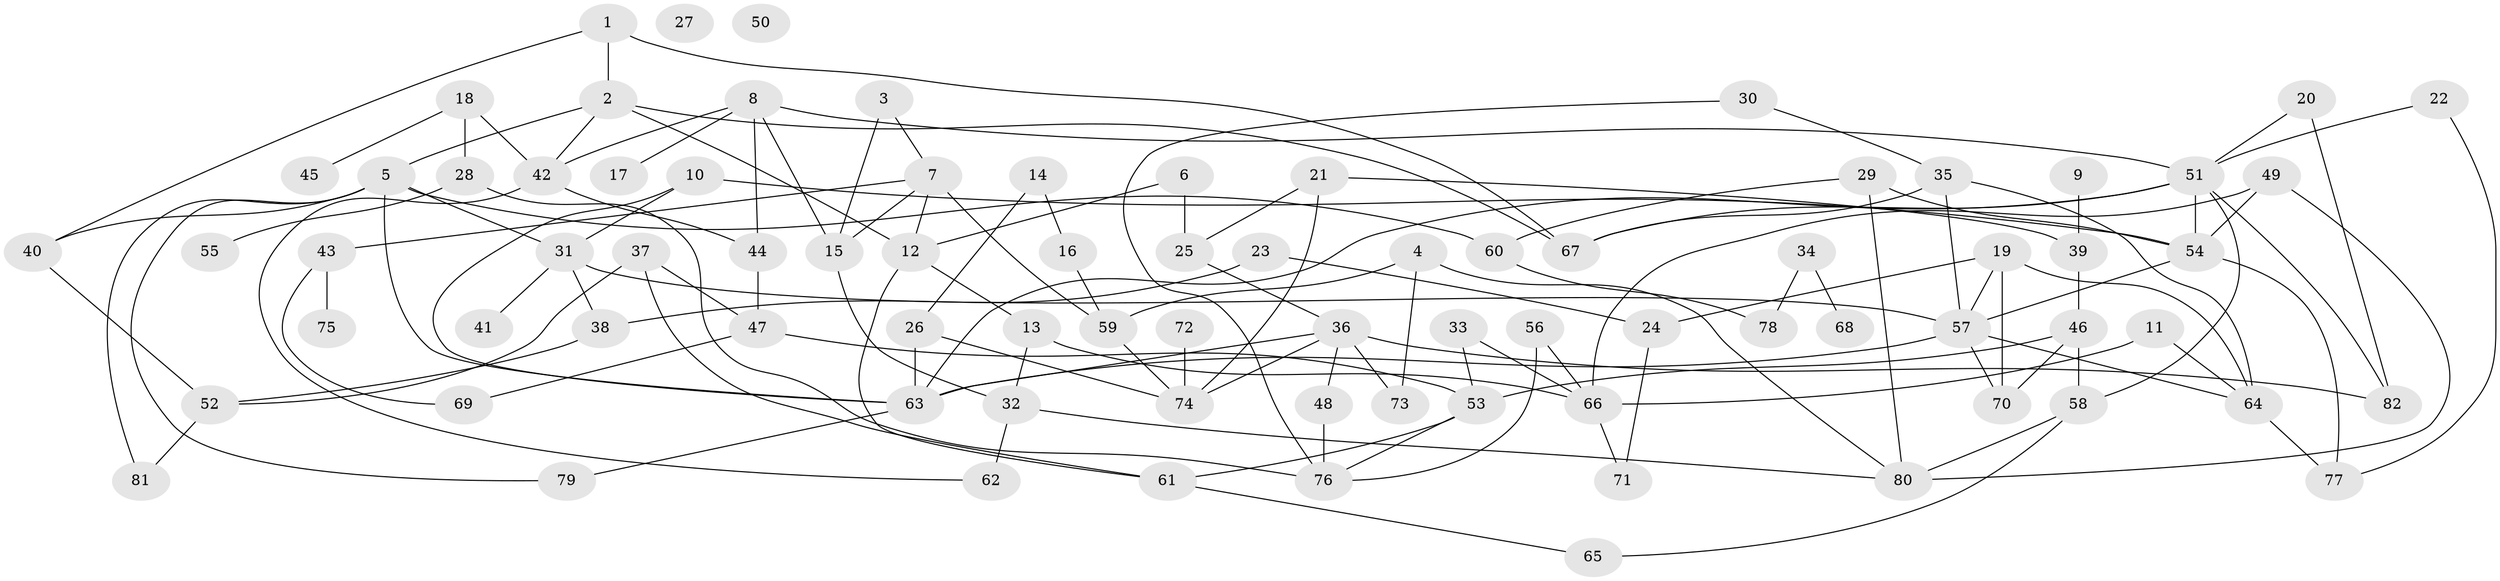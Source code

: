 // Generated by graph-tools (version 1.1) at 2025/49/03/09/25 03:49:07]
// undirected, 82 vertices, 131 edges
graph export_dot {
graph [start="1"]
  node [color=gray90,style=filled];
  1;
  2;
  3;
  4;
  5;
  6;
  7;
  8;
  9;
  10;
  11;
  12;
  13;
  14;
  15;
  16;
  17;
  18;
  19;
  20;
  21;
  22;
  23;
  24;
  25;
  26;
  27;
  28;
  29;
  30;
  31;
  32;
  33;
  34;
  35;
  36;
  37;
  38;
  39;
  40;
  41;
  42;
  43;
  44;
  45;
  46;
  47;
  48;
  49;
  50;
  51;
  52;
  53;
  54;
  55;
  56;
  57;
  58;
  59;
  60;
  61;
  62;
  63;
  64;
  65;
  66;
  67;
  68;
  69;
  70;
  71;
  72;
  73;
  74;
  75;
  76;
  77;
  78;
  79;
  80;
  81;
  82;
  1 -- 2;
  1 -- 40;
  1 -- 67;
  2 -- 5;
  2 -- 12;
  2 -- 42;
  2 -- 67;
  3 -- 7;
  3 -- 15;
  4 -- 59;
  4 -- 73;
  4 -- 80;
  5 -- 31;
  5 -- 40;
  5 -- 60;
  5 -- 63;
  5 -- 79;
  5 -- 81;
  6 -- 12;
  6 -- 25;
  7 -- 12;
  7 -- 15;
  7 -- 43;
  7 -- 59;
  8 -- 15;
  8 -- 17;
  8 -- 42;
  8 -- 44;
  8 -- 51;
  9 -- 39;
  10 -- 31;
  10 -- 54;
  10 -- 63;
  11 -- 64;
  11 -- 66;
  12 -- 13;
  12 -- 61;
  13 -- 32;
  13 -- 66;
  14 -- 16;
  14 -- 26;
  15 -- 32;
  16 -- 59;
  18 -- 28;
  18 -- 42;
  18 -- 45;
  19 -- 24;
  19 -- 57;
  19 -- 64;
  19 -- 70;
  20 -- 51;
  20 -- 82;
  21 -- 25;
  21 -- 39;
  21 -- 74;
  22 -- 51;
  22 -- 77;
  23 -- 24;
  23 -- 38;
  24 -- 71;
  25 -- 36;
  26 -- 63;
  26 -- 74;
  28 -- 55;
  28 -- 76;
  29 -- 54;
  29 -- 60;
  29 -- 80;
  30 -- 35;
  30 -- 76;
  31 -- 38;
  31 -- 41;
  31 -- 57;
  32 -- 62;
  32 -- 80;
  33 -- 53;
  33 -- 66;
  34 -- 68;
  34 -- 78;
  35 -- 57;
  35 -- 64;
  35 -- 67;
  36 -- 48;
  36 -- 63;
  36 -- 73;
  36 -- 74;
  36 -- 82;
  37 -- 47;
  37 -- 52;
  37 -- 61;
  38 -- 52;
  39 -- 46;
  40 -- 52;
  42 -- 44;
  42 -- 62;
  43 -- 69;
  43 -- 75;
  44 -- 47;
  46 -- 53;
  46 -- 58;
  46 -- 70;
  47 -- 53;
  47 -- 69;
  48 -- 76;
  49 -- 54;
  49 -- 66;
  49 -- 80;
  51 -- 54;
  51 -- 58;
  51 -- 63;
  51 -- 67;
  51 -- 82;
  52 -- 81;
  53 -- 61;
  53 -- 76;
  54 -- 57;
  54 -- 77;
  56 -- 66;
  56 -- 76;
  57 -- 63;
  57 -- 64;
  57 -- 70;
  58 -- 65;
  58 -- 80;
  59 -- 74;
  60 -- 78;
  61 -- 65;
  63 -- 79;
  64 -- 77;
  66 -- 71;
  72 -- 74;
}
